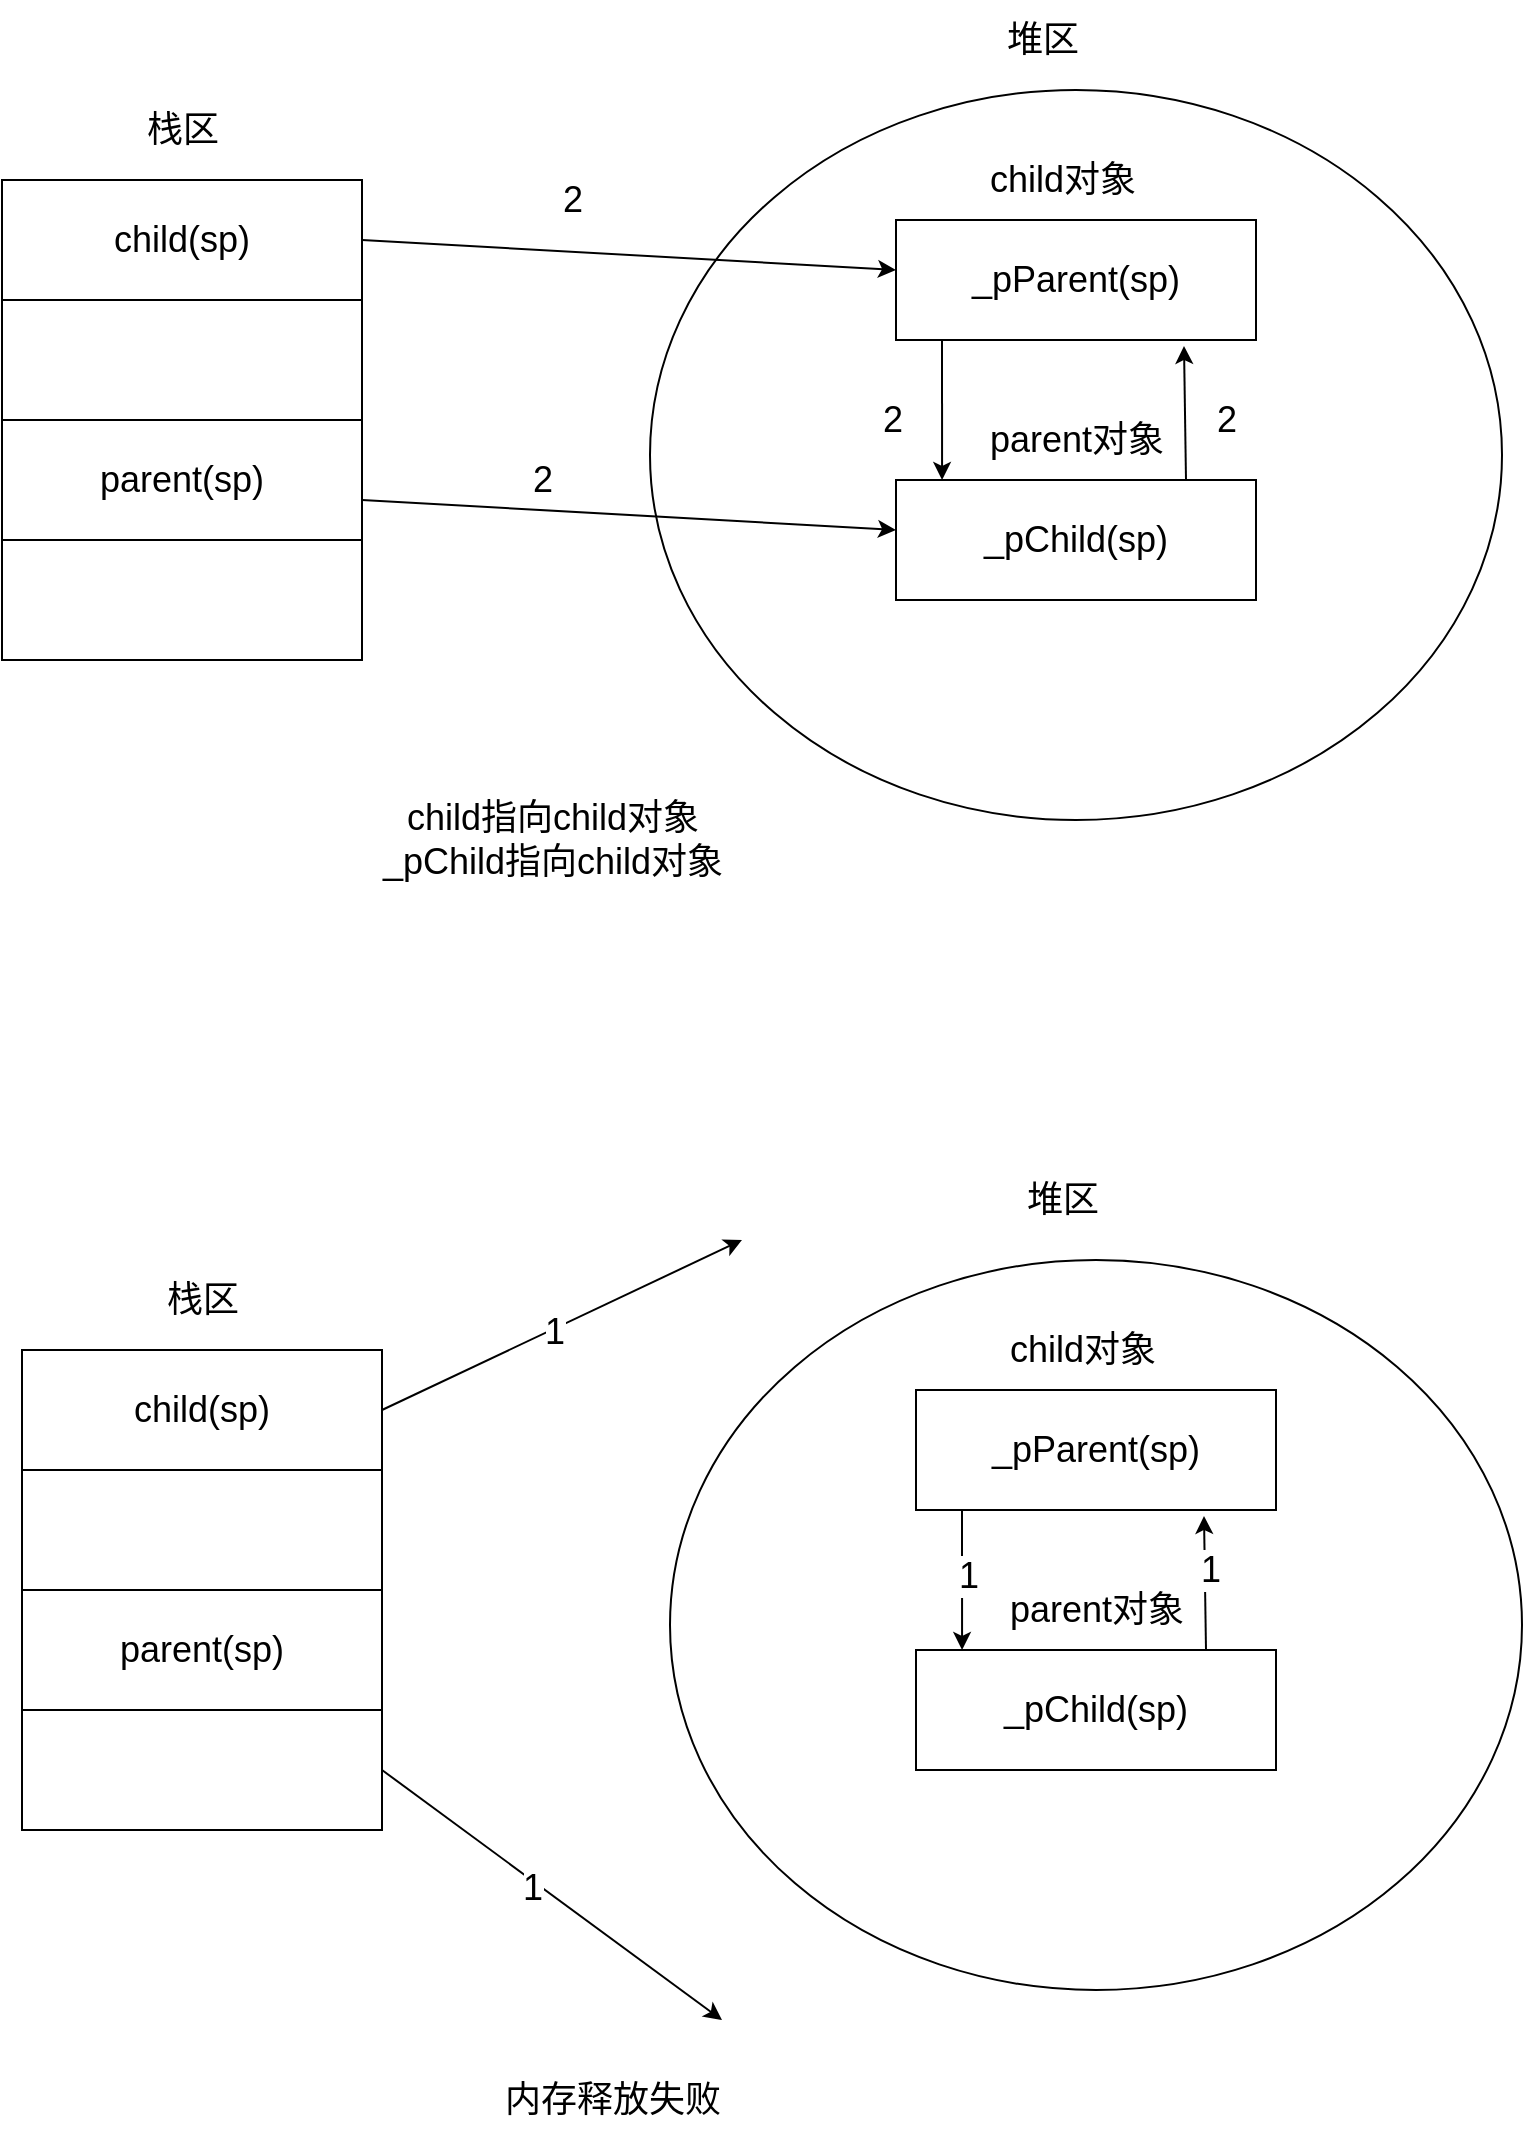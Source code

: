 <mxfile version="20.2.3" type="github">
  <diagram id="_kS4RUTUrBz-mQ5Mt4HL" name="第 1 页">
    <mxGraphModel dx="988" dy="807" grid="1" gridSize="10" guides="1" tooltips="1" connect="1" arrows="1" fold="1" page="1" pageScale="1" pageWidth="827" pageHeight="1169" math="0" shadow="0">
      <root>
        <mxCell id="0" />
        <mxCell id="1" parent="0" />
        <mxCell id="KwJBwRqZiqFhd_XNpMos-1" value="&lt;font style=&quot;font-size: 18px;&quot;&gt;child(sp)&lt;/font&gt;" style="rounded=0;whiteSpace=wrap;html=1;" parent="1" vertex="1">
          <mxGeometry x="160" y="200" width="180" height="60" as="geometry" />
        </mxCell>
        <mxCell id="KwJBwRqZiqFhd_XNpMos-2" value="" style="rounded=0;whiteSpace=wrap;html=1;" parent="1" vertex="1">
          <mxGeometry x="160" y="260" width="180" height="60" as="geometry" />
        </mxCell>
        <mxCell id="KwJBwRqZiqFhd_XNpMos-3" value="&lt;font style=&quot;font-size: 18px;&quot;&gt;parent(sp)&lt;/font&gt;" style="rounded=0;whiteSpace=wrap;html=1;" parent="1" vertex="1">
          <mxGeometry x="160" y="320" width="180" height="60" as="geometry" />
        </mxCell>
        <mxCell id="KwJBwRqZiqFhd_XNpMos-4" value="" style="rounded=0;whiteSpace=wrap;html=1;" parent="1" vertex="1">
          <mxGeometry x="160" y="380" width="180" height="60" as="geometry" />
        </mxCell>
        <mxCell id="KwJBwRqZiqFhd_XNpMos-5" value="&lt;font style=&quot;font-size: 18px;&quot;&gt;栈区&lt;/font&gt;" style="text;html=1;align=center;verticalAlign=middle;resizable=0;points=[];autosize=1;strokeColor=none;fillColor=none;" parent="1" vertex="1">
          <mxGeometry x="220" y="155" width="60" height="40" as="geometry" />
        </mxCell>
        <mxCell id="KwJBwRqZiqFhd_XNpMos-6" value="" style="ellipse;whiteSpace=wrap;html=1;fontSize=18;" parent="1" vertex="1">
          <mxGeometry x="484" y="155" width="426" height="365" as="geometry" />
        </mxCell>
        <mxCell id="KwJBwRqZiqFhd_XNpMos-7" value="&lt;font style=&quot;font-size: 18px;&quot;&gt;_pParent(sp)&lt;/font&gt;" style="rounded=0;whiteSpace=wrap;html=1;" parent="1" vertex="1">
          <mxGeometry x="607" y="220" width="180" height="60" as="geometry" />
        </mxCell>
        <mxCell id="KwJBwRqZiqFhd_XNpMos-8" value="堆区" style="text;html=1;align=center;verticalAlign=middle;resizable=0;points=[];autosize=1;strokeColor=none;fillColor=none;fontSize=18;" parent="1" vertex="1">
          <mxGeometry x="650" y="110" width="60" height="40" as="geometry" />
        </mxCell>
        <mxCell id="KwJBwRqZiqFhd_XNpMos-9" value="&lt;font style=&quot;font-size: 18px;&quot;&gt;_pChild(sp)&lt;/font&gt;" style="rounded=0;whiteSpace=wrap;html=1;" parent="1" vertex="1">
          <mxGeometry x="607" y="350" width="180" height="60" as="geometry" />
        </mxCell>
        <mxCell id="KwJBwRqZiqFhd_XNpMos-10" value="child对象" style="text;html=1;align=center;verticalAlign=middle;resizable=0;points=[];autosize=1;strokeColor=none;fillColor=none;fontSize=18;" parent="1" vertex="1">
          <mxGeometry x="640" y="180" width="100" height="40" as="geometry" />
        </mxCell>
        <mxCell id="KwJBwRqZiqFhd_XNpMos-11" value="parent对象" style="text;html=1;align=center;verticalAlign=middle;resizable=0;points=[];autosize=1;strokeColor=none;fillColor=none;fontSize=18;" parent="1" vertex="1">
          <mxGeometry x="642" y="310" width="110" height="40" as="geometry" />
        </mxCell>
        <mxCell id="KwJBwRqZiqFhd_XNpMos-12" value="" style="endArrow=classic;html=1;rounded=0;fontSize=18;" parent="1" target="KwJBwRqZiqFhd_XNpMos-7" edge="1">
          <mxGeometry width="50" height="50" relative="1" as="geometry">
            <mxPoint x="340" y="230" as="sourcePoint" />
            <mxPoint x="390" y="180" as="targetPoint" />
          </mxGeometry>
        </mxCell>
        <mxCell id="KwJBwRqZiqFhd_XNpMos-13" value="" style="endArrow=classic;html=1;rounded=0;fontSize=18;" parent="1" edge="1">
          <mxGeometry width="50" height="50" relative="1" as="geometry">
            <mxPoint x="340" y="360" as="sourcePoint" />
            <mxPoint x="607" y="374.958" as="targetPoint" />
          </mxGeometry>
        </mxCell>
        <mxCell id="KwJBwRqZiqFhd_XNpMos-14" value="" style="endArrow=classic;html=1;rounded=0;fontSize=18;entryX=0.128;entryY=0;entryDx=0;entryDy=0;entryPerimeter=0;" parent="1" target="KwJBwRqZiqFhd_XNpMos-9" edge="1">
          <mxGeometry width="50" height="50" relative="1" as="geometry">
            <mxPoint x="630" y="280" as="sourcePoint" />
            <mxPoint x="680" y="230" as="targetPoint" />
          </mxGeometry>
        </mxCell>
        <mxCell id="KwJBwRqZiqFhd_XNpMos-15" value="" style="endArrow=classic;html=1;rounded=0;fontSize=18;entryX=0.8;entryY=1.05;entryDx=0;entryDy=0;entryPerimeter=0;" parent="1" target="KwJBwRqZiqFhd_XNpMos-7" edge="1">
          <mxGeometry width="50" height="50" relative="1" as="geometry">
            <mxPoint x="752" y="350" as="sourcePoint" />
            <mxPoint x="802" y="300" as="targetPoint" />
          </mxGeometry>
        </mxCell>
        <mxCell id="KwJBwRqZiqFhd_XNpMos-16" value="child指向child对象&lt;br&gt;_pChild指向child对象" style="text;html=1;align=center;verticalAlign=middle;resizable=0;points=[];autosize=1;strokeColor=none;fillColor=none;fontSize=18;" parent="1" vertex="1">
          <mxGeometry x="340" y="500" width="190" height="60" as="geometry" />
        </mxCell>
        <mxCell id="KwJBwRqZiqFhd_XNpMos-17" value="2" style="text;html=1;align=center;verticalAlign=middle;resizable=0;points=[];autosize=1;strokeColor=none;fillColor=none;fontSize=18;" parent="1" vertex="1">
          <mxGeometry x="430" y="190" width="30" height="40" as="geometry" />
        </mxCell>
        <mxCell id="KwJBwRqZiqFhd_XNpMos-18" value="2" style="text;html=1;align=center;verticalAlign=middle;resizable=0;points=[];autosize=1;strokeColor=none;fillColor=none;fontSize=18;" parent="1" vertex="1">
          <mxGeometry x="415" y="330" width="30" height="40" as="geometry" />
        </mxCell>
        <mxCell id="KwJBwRqZiqFhd_XNpMos-19" value="2" style="text;html=1;align=center;verticalAlign=middle;resizable=0;points=[];autosize=1;strokeColor=none;fillColor=none;fontSize=18;" parent="1" vertex="1">
          <mxGeometry x="590" y="300" width="30" height="40" as="geometry" />
        </mxCell>
        <mxCell id="KwJBwRqZiqFhd_XNpMos-20" value="2" style="text;html=1;align=center;verticalAlign=middle;resizable=0;points=[];autosize=1;strokeColor=none;fillColor=none;fontSize=18;" parent="1" vertex="1">
          <mxGeometry x="757" y="300" width="30" height="40" as="geometry" />
        </mxCell>
        <mxCell id="KwJBwRqZiqFhd_XNpMos-21" value="&lt;font style=&quot;font-size: 18px;&quot;&gt;child(sp)&lt;/font&gt;" style="rounded=0;whiteSpace=wrap;html=1;" parent="1" vertex="1">
          <mxGeometry x="170" y="785" width="180" height="60" as="geometry" />
        </mxCell>
        <mxCell id="KwJBwRqZiqFhd_XNpMos-22" value="" style="rounded=0;whiteSpace=wrap;html=1;" parent="1" vertex="1">
          <mxGeometry x="170" y="845" width="180" height="60" as="geometry" />
        </mxCell>
        <mxCell id="KwJBwRqZiqFhd_XNpMos-23" value="&lt;font style=&quot;font-size: 18px;&quot;&gt;parent(sp)&lt;/font&gt;" style="rounded=0;whiteSpace=wrap;html=1;" parent="1" vertex="1">
          <mxGeometry x="170" y="905" width="180" height="60" as="geometry" />
        </mxCell>
        <mxCell id="KwJBwRqZiqFhd_XNpMos-24" value="" style="rounded=0;whiteSpace=wrap;html=1;" parent="1" vertex="1">
          <mxGeometry x="170" y="965" width="180" height="60" as="geometry" />
        </mxCell>
        <mxCell id="KwJBwRqZiqFhd_XNpMos-25" value="&lt;font style=&quot;font-size: 18px;&quot;&gt;栈区&lt;/font&gt;" style="text;html=1;align=center;verticalAlign=middle;resizable=0;points=[];autosize=1;strokeColor=none;fillColor=none;" parent="1" vertex="1">
          <mxGeometry x="230" y="740" width="60" height="40" as="geometry" />
        </mxCell>
        <mxCell id="KwJBwRqZiqFhd_XNpMos-26" value="" style="ellipse;whiteSpace=wrap;html=1;fontSize=18;" parent="1" vertex="1">
          <mxGeometry x="494" y="740" width="426" height="365" as="geometry" />
        </mxCell>
        <mxCell id="KwJBwRqZiqFhd_XNpMos-27" value="&lt;font style=&quot;font-size: 18px;&quot;&gt;_pParent(sp)&lt;/font&gt;" style="rounded=0;whiteSpace=wrap;html=1;" parent="1" vertex="1">
          <mxGeometry x="617" y="805" width="180" height="60" as="geometry" />
        </mxCell>
        <mxCell id="KwJBwRqZiqFhd_XNpMos-28" value="&lt;font style=&quot;font-size: 18px;&quot;&gt;_pChild(sp)&lt;/font&gt;" style="rounded=0;whiteSpace=wrap;html=1;" parent="1" vertex="1">
          <mxGeometry x="617" y="935" width="180" height="60" as="geometry" />
        </mxCell>
        <mxCell id="KwJBwRqZiqFhd_XNpMos-29" value="child对象" style="text;html=1;align=center;verticalAlign=middle;resizable=0;points=[];autosize=1;strokeColor=none;fillColor=none;fontSize=18;" parent="1" vertex="1">
          <mxGeometry x="650" y="765" width="100" height="40" as="geometry" />
        </mxCell>
        <mxCell id="KwJBwRqZiqFhd_XNpMos-30" value="parent对象" style="text;html=1;align=center;verticalAlign=middle;resizable=0;points=[];autosize=1;strokeColor=none;fillColor=none;fontSize=18;" parent="1" vertex="1">
          <mxGeometry x="652" y="895" width="110" height="40" as="geometry" />
        </mxCell>
        <mxCell id="KwJBwRqZiqFhd_XNpMos-31" value="" style="endArrow=classic;html=1;rounded=0;fontSize=18;" parent="1" edge="1">
          <mxGeometry width="50" height="50" relative="1" as="geometry">
            <mxPoint x="350" y="815" as="sourcePoint" />
            <mxPoint x="530" y="730" as="targetPoint" />
          </mxGeometry>
        </mxCell>
        <mxCell id="KwJBwRqZiqFhd_XNpMos-32" value="1" style="edgeLabel;html=1;align=center;verticalAlign=middle;resizable=0;points=[];fontSize=18;" parent="KwJBwRqZiqFhd_XNpMos-31" vertex="1" connectable="0">
          <mxGeometry x="-0.049" y="-1" relative="1" as="geometry">
            <mxPoint as="offset" />
          </mxGeometry>
        </mxCell>
        <mxCell id="KwJBwRqZiqFhd_XNpMos-33" value="" style="endArrow=classic;html=1;rounded=0;fontSize=18;" parent="1" edge="1">
          <mxGeometry width="50" height="50" relative="1" as="geometry">
            <mxPoint x="350" y="995" as="sourcePoint" />
            <mxPoint x="520" y="1120" as="targetPoint" />
          </mxGeometry>
        </mxCell>
        <mxCell id="KwJBwRqZiqFhd_XNpMos-34" value="1" style="edgeLabel;html=1;align=center;verticalAlign=middle;resizable=0;points=[];fontSize=18;" parent="KwJBwRqZiqFhd_XNpMos-33" vertex="1" connectable="0">
          <mxGeometry x="-0.099" y="-3" relative="1" as="geometry">
            <mxPoint as="offset" />
          </mxGeometry>
        </mxCell>
        <mxCell id="KwJBwRqZiqFhd_XNpMos-35" value="" style="endArrow=classic;html=1;rounded=0;fontSize=18;entryX=0.128;entryY=0;entryDx=0;entryDy=0;entryPerimeter=0;" parent="1" target="KwJBwRqZiqFhd_XNpMos-28" edge="1">
          <mxGeometry width="50" height="50" relative="1" as="geometry">
            <mxPoint x="640" y="865" as="sourcePoint" />
            <mxPoint x="690" y="815" as="targetPoint" />
          </mxGeometry>
        </mxCell>
        <mxCell id="KwJBwRqZiqFhd_XNpMos-36" value="1" style="edgeLabel;html=1;align=center;verticalAlign=middle;resizable=0;points=[];fontSize=18;" parent="KwJBwRqZiqFhd_XNpMos-35" vertex="1" connectable="0">
          <mxGeometry x="-0.071" y="3" relative="1" as="geometry">
            <mxPoint as="offset" />
          </mxGeometry>
        </mxCell>
        <mxCell id="KwJBwRqZiqFhd_XNpMos-37" value="" style="endArrow=classic;html=1;rounded=0;fontSize=18;entryX=0.8;entryY=1.05;entryDx=0;entryDy=0;entryPerimeter=0;" parent="1" target="KwJBwRqZiqFhd_XNpMos-27" edge="1">
          <mxGeometry width="50" height="50" relative="1" as="geometry">
            <mxPoint x="762" y="935" as="sourcePoint" />
            <mxPoint x="812" y="885" as="targetPoint" />
          </mxGeometry>
        </mxCell>
        <mxCell id="KwJBwRqZiqFhd_XNpMos-38" value="1" style="edgeLabel;html=1;align=center;verticalAlign=middle;resizable=0;points=[];fontSize=18;" parent="KwJBwRqZiqFhd_XNpMos-37" vertex="1" connectable="0">
          <mxGeometry x="0.208" y="-2" relative="1" as="geometry">
            <mxPoint as="offset" />
          </mxGeometry>
        </mxCell>
        <mxCell id="KwJBwRqZiqFhd_XNpMos-39" value="内存释放失败" style="text;html=1;align=center;verticalAlign=middle;resizable=0;points=[];autosize=1;strokeColor=none;fillColor=none;fontSize=18;" parent="1" vertex="1">
          <mxGeometry x="400" y="1140" width="130" height="40" as="geometry" />
        </mxCell>
        <mxCell id="KwJBwRqZiqFhd_XNpMos-40" value="堆区" style="text;html=1;align=center;verticalAlign=middle;resizable=0;points=[];autosize=1;strokeColor=none;fillColor=none;fontSize=18;" parent="1" vertex="1">
          <mxGeometry x="660" y="690" width="60" height="40" as="geometry" />
        </mxCell>
      </root>
    </mxGraphModel>
  </diagram>
</mxfile>
